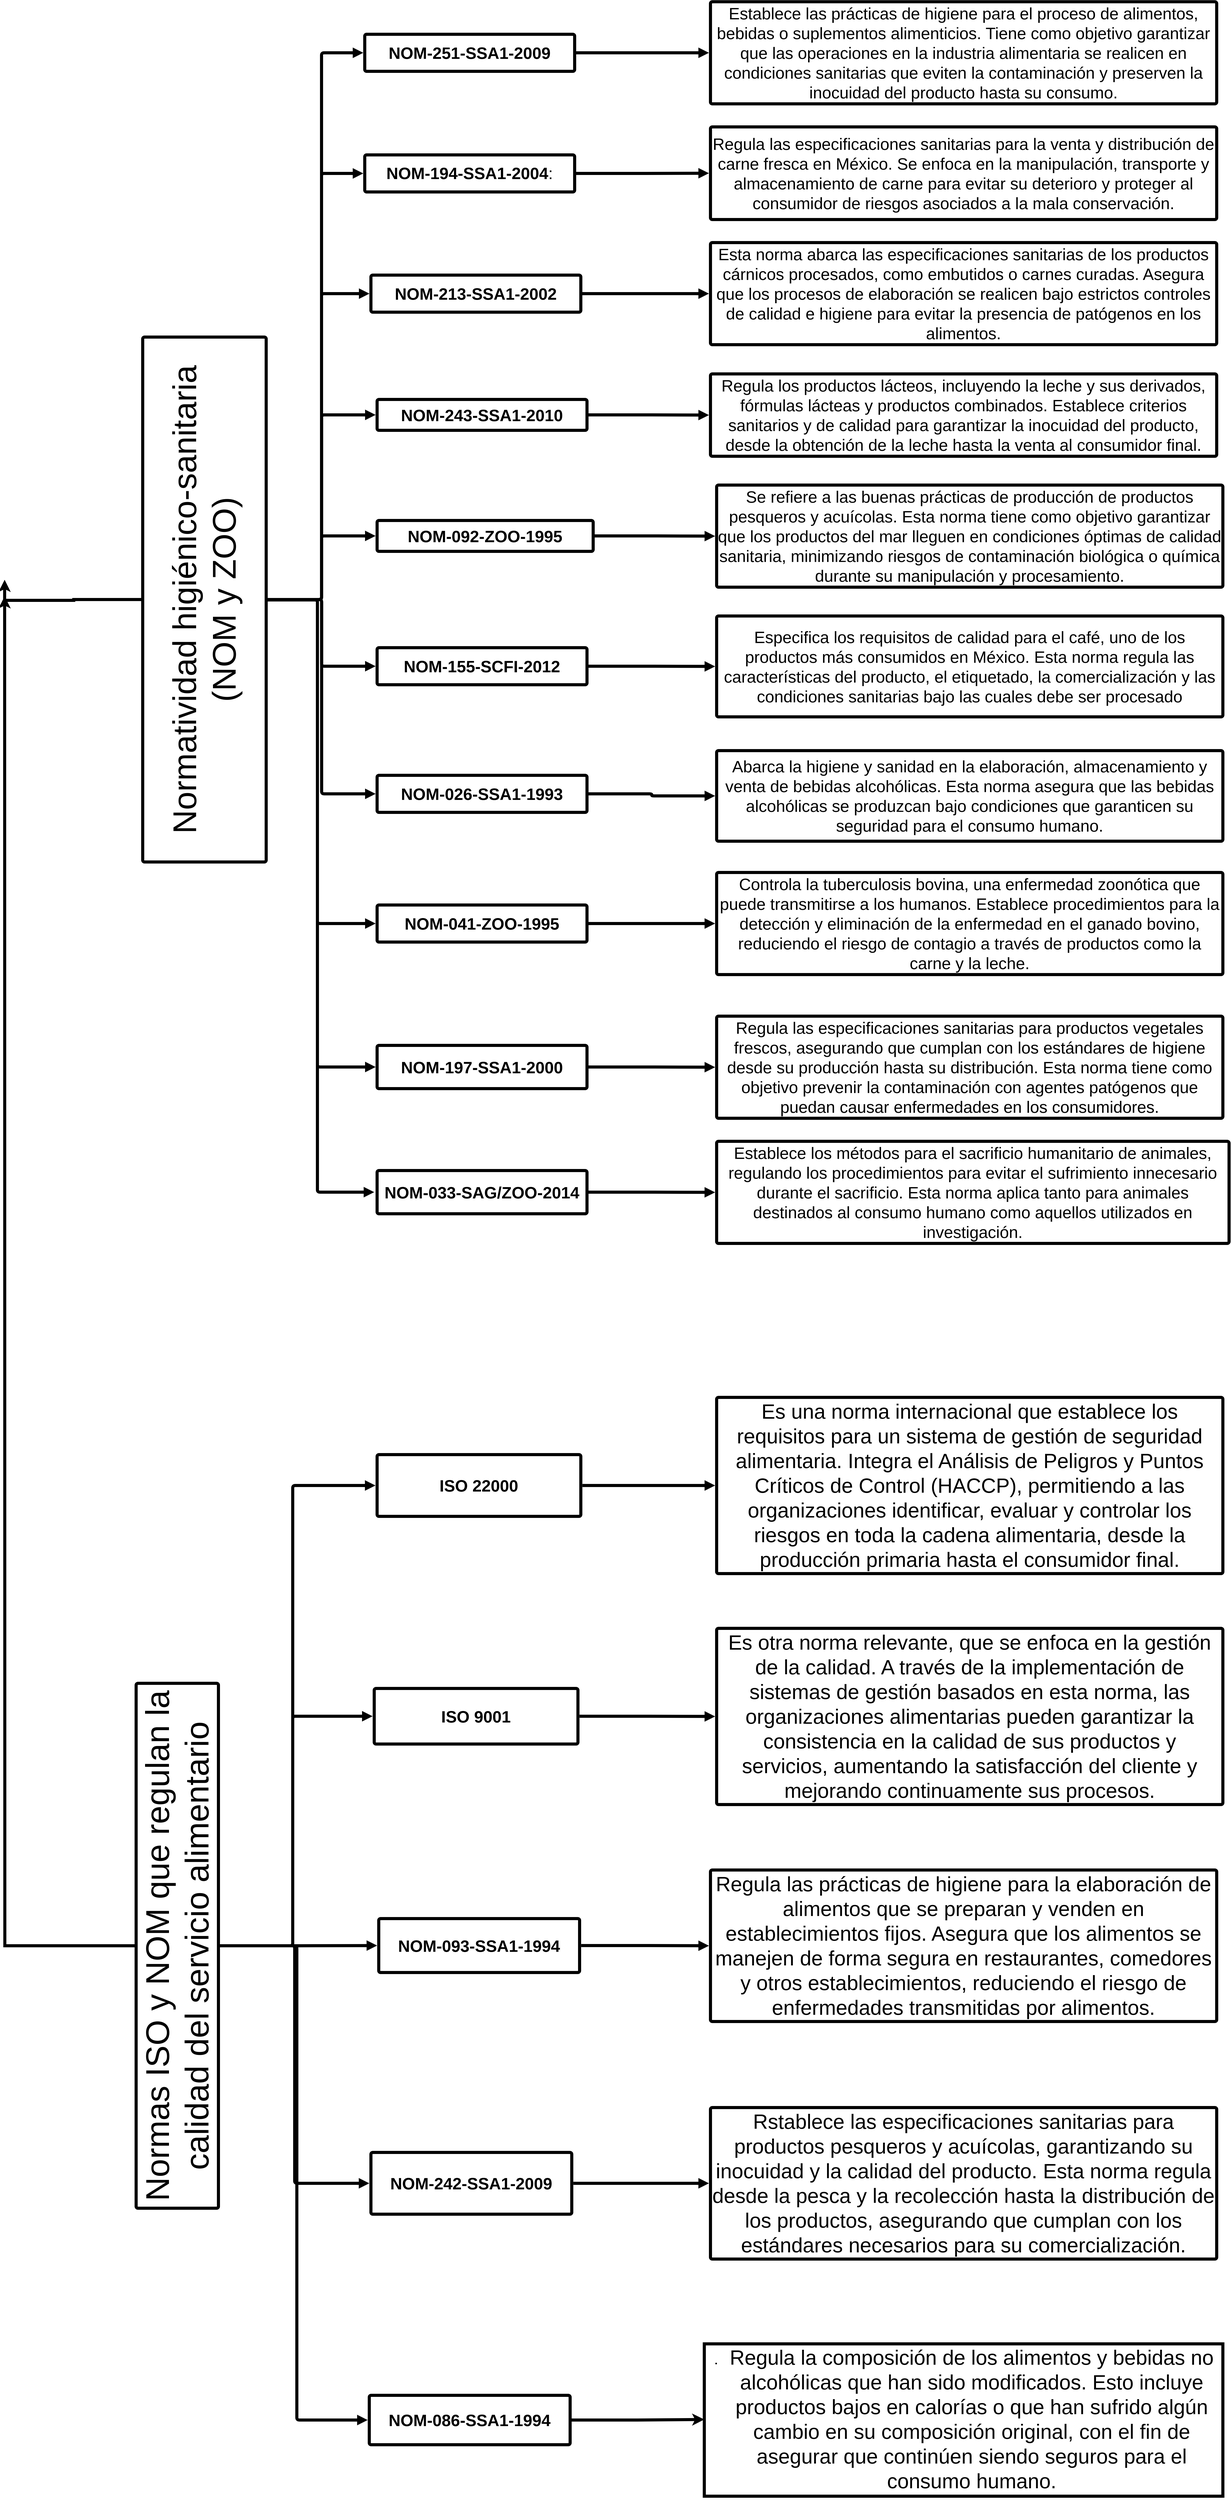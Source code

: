 <mxfile version="24.7.14">
  <diagram name="Página-1" id="wi93TWofoXHKmeczXbfn">
    <mxGraphModel dx="16707" dy="13558" grid="1" gridSize="10" guides="0" tooltips="1" connect="1" arrows="1" fold="1" page="1" pageScale="1" pageWidth="827" pageHeight="1169" math="0" shadow="0">
      <root>
        <mxCell id="0" />
        <mxCell id="1" parent="0" />
        <mxCell id="z5myA5tTupxB4D_isTEv-64" value="&lt;div&gt;&lt;br&gt;&lt;/div&gt;&lt;div&gt;&lt;br&gt;&lt;/div&gt;&lt;div&gt;&lt;br&gt;&lt;/div&gt;&lt;div&gt;&lt;br&gt;&lt;/div&gt;&lt;div&gt;&lt;br&gt;&lt;/div&gt;&lt;div&gt;&lt;br&gt;&lt;/div&gt;&lt;div&gt;&lt;br&gt;&lt;/div&gt;&lt;div&gt;&lt;br&gt;&lt;/div&gt;&lt;div&gt;&lt;br&gt;&lt;/div&gt;&lt;div&gt;&lt;br&gt;&lt;/div&gt;&lt;div&gt;&lt;br&gt;&lt;/div&gt;&lt;div&gt;&lt;br&gt;&lt;/div&gt;&lt;div&gt;&lt;br&gt;&lt;/div&gt;&lt;div&gt;&lt;br&gt;&lt;/div&gt;&lt;div&gt;&lt;br&gt;&lt;/div&gt;&lt;div&gt;&lt;br&gt;&lt;/div&gt;&lt;div&gt;&lt;br&gt;&lt;/div&gt;&lt;div&gt;&lt;br&gt;&lt;/div&gt;&lt;div&gt;&lt;br&gt;&lt;/div&gt;" style="edgeStyle=orthogonalEdgeStyle;rounded=0;orthogonalLoop=1;jettySize=auto;html=1;exitX=0.5;exitY=0;exitDx=0;exitDy=0;strokeWidth=7.4;" edge="1" parent="1" source="z5myA5tTupxB4D_isTEv-1">
          <mxGeometry relative="1" as="geometry">
            <mxPoint x="-20.0" y="-660.0" as="targetPoint" />
            <Array as="points">
              <mxPoint x="148" y="-652" />
              <mxPoint x="-20" y="-650" />
            </Array>
          </mxGeometry>
        </mxCell>
        <mxCell id="z5myA5tTupxB4D_isTEv-1" value="Normatividad higiénico-sanitaria (NOM y ZOO)" style="html=1;overflow=block;blockSpacing=1;whiteSpace=wrap;fontSize=80;spacing=3.8;rounded=1;absoluteArcSize=1;arcSize=9;rotation=-90;strokeWidth=7.5;lucidId=8rX~N9ndeHc0;" vertex="1" parent="1">
          <mxGeometry x="-172" y="-802" width="1275" height="300" as="geometry" />
        </mxCell>
        <mxCell id="z5myA5tTupxB4D_isTEv-2" value="" style="html=1;jettySize=18;whiteSpace=wrap;fontSize=13;strokeWidth=7.5;rounded=1;arcSize=12;edgeStyle=orthogonalEdgeStyle;startArrow=none;endArrow=block;endFill=1;exitX=0.5;exitY=1.012;exitPerimeter=0;entryX=-0.007;entryY=0.5;entryPerimeter=0;lucidId=0tX~9Q6tunJN;" edge="1" parent="1" source="z5myA5tTupxB4D_isTEv-1" target="z5myA5tTupxB4D_isTEv-3">
          <mxGeometry width="100" height="100" relative="1" as="geometry">
            <Array as="points">
              <mxPoint x="750" y="-652" />
              <mxPoint x="750" y="-1980" />
            </Array>
          </mxGeometry>
        </mxCell>
        <mxCell id="z5myA5tTupxB4D_isTEv-3" value="NOM-251-SSA1-2009" style="html=1;overflow=block;blockSpacing=1;whiteSpace=wrap;fontSize=40;fontStyle=1;spacing=3.8;rounded=1;absoluteArcSize=1;arcSize=9;strokeWidth=7.5;lucidId=2tX~7C~06OYy;" vertex="1" parent="1">
          <mxGeometry x="855" y="-2025" width="510" height="90" as="geometry" />
        </mxCell>
        <mxCell id="z5myA5tTupxB4D_isTEv-4" value="" style="html=1;jettySize=18;whiteSpace=wrap;fontSize=13;strokeOpacity=100;strokeWidth=7.5;rounded=1;arcSize=12;edgeStyle=orthogonalEdgeStyle;startArrow=none;endArrow=block;endFill=1;exitX=1.007;exitY=0.5;exitPerimeter=0;entryX=-0.003;entryY=0.5;entryPerimeter=0;lucidId=ouX~XE6uXcI0;" edge="1" parent="1" source="z5myA5tTupxB4D_isTEv-3" target="z5myA5tTupxB4D_isTEv-5">
          <mxGeometry width="100" height="100" relative="1" as="geometry">
            <Array as="points" />
          </mxGeometry>
        </mxCell>
        <mxCell id="z5myA5tTupxB4D_isTEv-5" value="Establece las prácticas de higiene para el proceso de alimentos, bebidas o suplementos alimenticios. Tiene como objetivo garantizar que las operaciones en la industria alimentaria se realicen en condiciones sanitarias que eviten la contaminación y preserven la inocuidad del producto hasta su consumo." style="html=1;overflow=block;blockSpacing=1;whiteSpace=wrap;fontSize=40;spacing=3.8;rounded=1;absoluteArcSize=1;arcSize=9;strokeWidth=7.5;lucidId=ouX~dGZ25Ed-;" vertex="1" parent="1">
          <mxGeometry x="1695" y="-2104" width="1230" height="248" as="geometry" />
        </mxCell>
        <mxCell id="z5myA5tTupxB4D_isTEv-6" value="" style="html=1;jettySize=18;whiteSpace=wrap;fontSize=13;strokeWidth=7.5;rounded=1;arcSize=12;edgeStyle=orthogonalEdgeStyle;startArrow=none;endArrow=block;endFill=1;exitX=0.5;exitY=1.012;exitPerimeter=0;entryX=-0.007;entryY=0.5;entryPerimeter=0;lucidId=UuX~RVuSKAkE;" edge="1" parent="1" source="z5myA5tTupxB4D_isTEv-1" target="z5myA5tTupxB4D_isTEv-7">
          <mxGeometry width="100" height="100" relative="1" as="geometry">
            <Array as="points">
              <mxPoint x="750" y="-652" />
              <mxPoint x="750" y="-1687" />
            </Array>
          </mxGeometry>
        </mxCell>
        <mxCell id="z5myA5tTupxB4D_isTEv-7" value="&lt;div style=&quot;display: flex; justify-content: center; text-align: center; align-items: baseline; font-size: 0; line-height: 1.25;margin-top: -2px;&quot;&gt;&lt;span&gt;&lt;span style=&quot;font-size:40px;font-weight: bold;&quot;&gt;NOM-194-SSA1-2004&lt;/span&gt;&lt;span style=&quot;font-size:40px;&quot;&gt;:&lt;/span&gt;&lt;/span&gt;&lt;/div&gt;" style="html=1;overflow=block;blockSpacing=1;whiteSpace=wrap;fontSize=13;spacing=3.8;rounded=1;absoluteArcSize=1;arcSize=9;strokeWidth=7.5;lucidId=VuX~gV8chLQU;" vertex="1" parent="1">
          <mxGeometry x="855" y="-1732" width="510" height="90" as="geometry" />
        </mxCell>
        <mxCell id="z5myA5tTupxB4D_isTEv-8" value="" style="html=1;jettySize=18;whiteSpace=wrap;fontSize=13;strokeOpacity=100;strokeWidth=7.5;rounded=1;arcSize=12;edgeStyle=orthogonalEdgeStyle;startArrow=none;endArrow=block;endFill=1;exitX=1.007;exitY=0.5;exitPerimeter=0;entryX=-0.003;entryY=0.5;entryPerimeter=0;lucidId=ivX~xbb.UNW5;" edge="1" parent="1" source="z5myA5tTupxB4D_isTEv-7" target="z5myA5tTupxB4D_isTEv-9">
          <mxGeometry width="100" height="100" relative="1" as="geometry">
            <Array as="points" />
          </mxGeometry>
        </mxCell>
        <mxCell id="z5myA5tTupxB4D_isTEv-9" value="Regula las especificaciones sanitarias para la venta y distribución de carne fresca en México. Se enfoca en la manipulación, transporte y almacenamiento de carne para evitar su deterioro y proteger al consumidor de riesgos asociados a la mala conservación." style="html=1;overflow=block;blockSpacing=1;whiteSpace=wrap;fontSize=40;spacing=3.8;rounded=1;absoluteArcSize=1;arcSize=9;strokeWidth=7.5;lucidId=ivX~ub_NVhAE;" vertex="1" parent="1">
          <mxGeometry x="1695" y="-1800" width="1230" height="225" as="geometry" />
        </mxCell>
        <mxCell id="z5myA5tTupxB4D_isTEv-10" value="" style="html=1;jettySize=18;whiteSpace=wrap;fontSize=13;strokeWidth=7.5;rounded=1;arcSize=12;edgeStyle=orthogonalEdgeStyle;startArrow=none;endArrow=block;endFill=1;exitX=0.5;exitY=1.012;exitPerimeter=0;entryX=-0.007;entryY=0.5;entryPerimeter=0;lucidId=SvX~3WRaAcvf;" edge="1" parent="1" source="z5myA5tTupxB4D_isTEv-1" target="z5myA5tTupxB4D_isTEv-11">
          <mxGeometry width="100" height="100" relative="1" as="geometry">
            <Array as="points">
              <mxPoint x="750" y="-652" />
              <mxPoint x="750" y="-1395" />
            </Array>
          </mxGeometry>
        </mxCell>
        <mxCell id="z5myA5tTupxB4D_isTEv-11" value="NOM-213-SSA1-2002" style="html=1;overflow=block;blockSpacing=1;whiteSpace=wrap;fontSize=40;fontStyle=1;spacing=3.8;rounded=1;absoluteArcSize=1;arcSize=9;strokeWidth=7.5;lucidId=TvX~sko6GpoS;" vertex="1" parent="1">
          <mxGeometry x="870" y="-1440" width="510" height="90" as="geometry" />
        </mxCell>
        <mxCell id="z5myA5tTupxB4D_isTEv-12" value="" style="html=1;jettySize=18;whiteSpace=wrap;fontSize=13;strokeOpacity=100;strokeWidth=7.5;rounded=1;arcSize=12;edgeStyle=orthogonalEdgeStyle;startArrow=none;endArrow=block;endFill=1;exitX=1.007;exitY=0.5;exitPerimeter=0;entryX=-0.003;entryY=0.5;entryPerimeter=0;lucidId=iwX~xKmQSF5w;" edge="1" parent="1" source="z5myA5tTupxB4D_isTEv-11" target="z5myA5tTupxB4D_isTEv-13">
          <mxGeometry width="100" height="100" relative="1" as="geometry">
            <Array as="points" />
          </mxGeometry>
        </mxCell>
        <mxCell id="z5myA5tTupxB4D_isTEv-13" value="Esta norma abarca las especificaciones sanitarias de los productos cárnicos procesados, como embutidos o carnes curadas. Asegura que los procesos de elaboración se realicen bajo estrictos controles de calidad e higiene para evitar la presencia de patógenos en los alimentos." style="html=1;overflow=block;blockSpacing=1;whiteSpace=wrap;fontSize=40;spacing=3.8;rounded=1;absoluteArcSize=1;arcSize=9;strokeWidth=7.5;lucidId=iwX~65e6WYdY;" vertex="1" parent="1">
          <mxGeometry x="1695" y="-1519" width="1230" height="248" as="geometry" />
        </mxCell>
        <mxCell id="z5myA5tTupxB4D_isTEv-14" value="" style="html=1;jettySize=18;whiteSpace=wrap;fontSize=13;strokeWidth=7.5;rounded=1;arcSize=12;edgeStyle=orthogonalEdgeStyle;startArrow=none;endArrow=block;endFill=1;exitX=0.5;exitY=1.012;exitPerimeter=0;entryX=-0.007;entryY=0.5;entryPerimeter=0;lucidId=BwX~-UeF5DgA;" edge="1" parent="1" source="z5myA5tTupxB4D_isTEv-1" target="z5myA5tTupxB4D_isTEv-15">
          <mxGeometry width="100" height="100" relative="1" as="geometry">
            <Array as="points" />
          </mxGeometry>
        </mxCell>
        <mxCell id="z5myA5tTupxB4D_isTEv-15" value="NOM-243-SSA1-2010" style="html=1;overflow=block;blockSpacing=1;whiteSpace=wrap;fontSize=40;fontStyle=1;align=center;spacing=3.8;rounded=1;absoluteArcSize=1;arcSize=9;strokeWidth=7.5;lucidId=EwX~zp.9oZhL;" vertex="1" parent="1">
          <mxGeometry x="885" y="-1138" width="510" height="75" as="geometry" />
        </mxCell>
        <mxCell id="z5myA5tTupxB4D_isTEv-16" value="" style="html=1;jettySize=18;whiteSpace=wrap;fontSize=13;strokeOpacity=100;strokeWidth=7.5;rounded=1;arcSize=12;edgeStyle=orthogonalEdgeStyle;startArrow=none;endArrow=block;endFill=1;exitX=1.007;exitY=0.5;exitPerimeter=0;entryX=-0.003;entryY=0.5;entryPerimeter=0;lucidId=lxX~xWldxEc.;" edge="1" parent="1" source="z5myA5tTupxB4D_isTEv-15" target="z5myA5tTupxB4D_isTEv-17">
          <mxGeometry width="100" height="100" relative="1" as="geometry">
            <Array as="points" />
          </mxGeometry>
        </mxCell>
        <mxCell id="z5myA5tTupxB4D_isTEv-17" value="Regula los productos lácteos, incluyendo la leche y sus derivados, fórmulas lácteas y productos combinados. Establece criterios sanitarios y de calidad para garantizar la inocuidad del producto, desde la obtención de la leche hasta la venta al consumidor final." style="html=1;overflow=block;blockSpacing=1;whiteSpace=wrap;fontSize=40;spacing=3.8;rounded=1;absoluteArcSize=1;arcSize=9;strokeWidth=7.5;lucidId=lxX~QSXNVyUz;" vertex="1" parent="1">
          <mxGeometry x="1695" y="-1200" width="1230" height="200" as="geometry" />
        </mxCell>
        <mxCell id="z5myA5tTupxB4D_isTEv-18" value="" style="html=1;jettySize=18;whiteSpace=wrap;fontSize=13;strokeWidth=7.5;rounded=1;arcSize=12;edgeStyle=orthogonalEdgeStyle;startArrow=none;endArrow=block;endFill=1;exitX=0.5;exitY=1.012;exitPerimeter=0;entryX=-0.007;entryY=0.5;entryPerimeter=0;lucidId=NxX~uy~UXtVE;" edge="1" parent="1" source="z5myA5tTupxB4D_isTEv-1" target="z5myA5tTupxB4D_isTEv-19">
          <mxGeometry width="100" height="100" relative="1" as="geometry">
            <Array as="points">
              <mxPoint x="750" y="-652" />
              <mxPoint x="750" y="-806" />
            </Array>
          </mxGeometry>
        </mxCell>
        <mxCell id="z5myA5tTupxB4D_isTEv-19" value="NOM-092-ZOO-1995" style="html=1;overflow=block;blockSpacing=1;whiteSpace=wrap;fontSize=40;fontStyle=1;spacing=3.8;rounded=1;absoluteArcSize=1;arcSize=9;strokeWidth=7.5;lucidId=OxX~YIol1tgm;" vertex="1" parent="1">
          <mxGeometry x="885" y="-844" width="525" height="75" as="geometry" />
        </mxCell>
        <mxCell id="z5myA5tTupxB4D_isTEv-20" value="" style="html=1;jettySize=18;whiteSpace=wrap;fontSize=13;strokeOpacity=100;strokeWidth=7.5;rounded=1;arcSize=12;edgeStyle=orthogonalEdgeStyle;startArrow=none;endArrow=block;endFill=1;exitX=1.007;exitY=0.5;exitPerimeter=0;entryX=-0.003;entryY=0.5;entryPerimeter=0;lucidId=wCX~l30z2ykQ;" edge="1" parent="1" source="z5myA5tTupxB4D_isTEv-19" target="z5myA5tTupxB4D_isTEv-21">
          <mxGeometry width="100" height="100" relative="1" as="geometry">
            <Array as="points" />
          </mxGeometry>
        </mxCell>
        <mxCell id="z5myA5tTupxB4D_isTEv-21" value="Se refiere a las buenas prácticas de producción de productos pesqueros y acuícolas. Esta norma tiene como objetivo garantizar que los productos del mar lleguen en condiciones óptimas de calidad sanitaria, minimizando riesgos de contaminación biológica o química durante su manipulación y procesamiento." style="html=1;overflow=block;blockSpacing=1;whiteSpace=wrap;fontSize=40;spacing=3.8;rounded=1;absoluteArcSize=1;arcSize=9;strokeWidth=7.5;lucidId=wCX~CX-C5F-p;" vertex="1" parent="1">
          <mxGeometry x="1710" y="-930" width="1230" height="248" as="geometry" />
        </mxCell>
        <mxCell id="z5myA5tTupxB4D_isTEv-22" value="" style="html=1;jettySize=18;whiteSpace=wrap;fontSize=13;strokeWidth=7.5;rounded=1;arcSize=12;edgeStyle=orthogonalEdgeStyle;startArrow=none;endArrow=block;endFill=1;exitX=0.5;exitY=1.012;exitPerimeter=0;entryX=-0.007;entryY=0.5;entryPerimeter=0;lucidId=GDX~DeGpPaV4;" edge="1" parent="1" source="z5myA5tTupxB4D_isTEv-1" target="z5myA5tTupxB4D_isTEv-23">
          <mxGeometry width="100" height="100" relative="1" as="geometry">
            <Array as="points" />
          </mxGeometry>
        </mxCell>
        <mxCell id="z5myA5tTupxB4D_isTEv-23" value="NOM-155-SCFI-2012" style="html=1;overflow=block;blockSpacing=1;whiteSpace=wrap;fontSize=40;fontStyle=1;align=center;spacing=3.8;rounded=1;absoluteArcSize=1;arcSize=9;strokeWidth=7.5;lucidId=GDX~nSos.0bu;" vertex="1" parent="1">
          <mxGeometry x="885" y="-535" width="510" height="90" as="geometry" />
        </mxCell>
        <mxCell id="z5myA5tTupxB4D_isTEv-24" value="" style="html=1;jettySize=18;whiteSpace=wrap;fontSize=13;strokeOpacity=100;strokeWidth=7.5;rounded=1;arcSize=12;edgeStyle=orthogonalEdgeStyle;startArrow=none;endArrow=block;endFill=1;exitX=1.007;exitY=0.5;exitPerimeter=0;entryX=-0.003;entryY=0.5;entryPerimeter=0;lucidId=PDX~3EGtvyLX;" edge="1" parent="1" source="z5myA5tTupxB4D_isTEv-23" target="z5myA5tTupxB4D_isTEv-25">
          <mxGeometry width="100" height="100" relative="1" as="geometry">
            <Array as="points" />
          </mxGeometry>
        </mxCell>
        <mxCell id="z5myA5tTupxB4D_isTEv-25" value="Especifica los requisitos de calidad para el café, uno de los productos más consumidos en México. Esta norma regula las características del producto, el etiquetado, la comercialización y las condiciones sanitarias bajo las cuales debe ser procesado" style="html=1;overflow=block;blockSpacing=1;whiteSpace=wrap;fontSize=40;spacing=3.8;rounded=1;absoluteArcSize=1;arcSize=9;strokeWidth=7.5;lucidId=PDX~UGuxFWwk;" vertex="1" parent="1">
          <mxGeometry x="1710" y="-612" width="1230" height="245" as="geometry" />
        </mxCell>
        <mxCell id="z5myA5tTupxB4D_isTEv-26" value="" style="html=1;jettySize=18;whiteSpace=wrap;fontSize=13;strokeWidth=7.5;rounded=1;arcSize=12;edgeStyle=orthogonalEdgeStyle;startArrow=none;endArrow=block;endFill=1;exitX=0.5;exitY=1.012;exitPerimeter=0;entryX=-0.007;entryY=0.5;entryPerimeter=0;lucidId=TJX~j.AE9Ljv;" edge="1" parent="1" source="z5myA5tTupxB4D_isTEv-1" target="z5myA5tTupxB4D_isTEv-27">
          <mxGeometry width="100" height="100" relative="1" as="geometry">
            <Array as="points" />
          </mxGeometry>
        </mxCell>
        <mxCell id="z5myA5tTupxB4D_isTEv-27" value="NOM-026-SSA1-1993" style="html=1;overflow=block;blockSpacing=1;whiteSpace=wrap;fontSize=40;fontStyle=1;align=center;spacing=3.8;rounded=1;absoluteArcSize=1;arcSize=9;strokeWidth=7.5;lucidId=UJX~nvDHD~tM;" vertex="1" parent="1">
          <mxGeometry x="885" y="-225" width="510" height="90" as="geometry" />
        </mxCell>
        <mxCell id="z5myA5tTupxB4D_isTEv-28" value="" style="html=1;jettySize=18;whiteSpace=wrap;fontSize=13;strokeOpacity=100;strokeWidth=7.5;rounded=1;arcSize=12;edgeStyle=orthogonalEdgeStyle;startArrow=none;endArrow=block;endFill=1;exitX=1.007;exitY=0.5;exitPerimeter=0;entryX=-0.003;entryY=0.5;entryPerimeter=0;lucidId=aKX~OL9mJ_jE;" edge="1" parent="1" source="z5myA5tTupxB4D_isTEv-27" target="z5myA5tTupxB4D_isTEv-29">
          <mxGeometry width="100" height="100" relative="1" as="geometry">
            <Array as="points" />
          </mxGeometry>
        </mxCell>
        <mxCell id="z5myA5tTupxB4D_isTEv-29" value="Abarca la higiene y sanidad en la elaboración, almacenamiento y venta de bebidas alcohólicas. Esta norma asegura que las bebidas alcohólicas se produzcan bajo condiciones que garanticen su seguridad para el consumo humano." style="html=1;overflow=block;blockSpacing=1;whiteSpace=wrap;fontSize=40;spacing=3.8;rounded=1;absoluteArcSize=1;arcSize=9;strokeWidth=7.5;lucidId=aKX~nZHwx-yn;" vertex="1" parent="1">
          <mxGeometry x="1710" y="-285" width="1230" height="220" as="geometry" />
        </mxCell>
        <mxCell id="z5myA5tTupxB4D_isTEv-30" value="" style="html=1;jettySize=18;whiteSpace=wrap;fontSize=13;strokeWidth=7.5;rounded=1;arcSize=12;edgeStyle=orthogonalEdgeStyle;startArrow=none;endArrow=block;endFill=1;exitX=0.5;exitY=1.012;exitPerimeter=0;entryX=-0.007;entryY=0.5;entryPerimeter=0;lucidId=KKX~dT2qeqrp;" edge="1" parent="1" source="z5myA5tTupxB4D_isTEv-1" target="z5myA5tTupxB4D_isTEv-31">
          <mxGeometry width="100" height="100" relative="1" as="geometry">
            <Array as="points">
              <mxPoint x="740" y="-652" />
              <mxPoint x="740" y="135" />
            </Array>
          </mxGeometry>
        </mxCell>
        <mxCell id="z5myA5tTupxB4D_isTEv-31" value="NOM-041-ZOO-1995" style="html=1;overflow=block;blockSpacing=1;whiteSpace=wrap;fontSize=40;fontStyle=1;spacing=3.8;rounded=1;absoluteArcSize=1;arcSize=9;strokeWidth=7.5;lucidId=KKX~hlzRd9Tp;" vertex="1" parent="1">
          <mxGeometry x="885" y="90" width="510" height="90" as="geometry" />
        </mxCell>
        <mxCell id="z5myA5tTupxB4D_isTEv-32" value="" style="html=1;jettySize=18;whiteSpace=wrap;fontSize=13;strokeOpacity=100;strokeWidth=7.5;rounded=1;arcSize=12;edgeStyle=orthogonalEdgeStyle;startArrow=none;endArrow=block;endFill=1;exitX=1.007;exitY=0.5;exitPerimeter=0;entryX=-0.003;entryY=0.5;entryPerimeter=0;lucidId=5KX~PNTEozA2;" edge="1" parent="1" source="z5myA5tTupxB4D_isTEv-31" target="z5myA5tTupxB4D_isTEv-33">
          <mxGeometry width="100" height="100" relative="1" as="geometry">
            <Array as="points" />
          </mxGeometry>
        </mxCell>
        <mxCell id="z5myA5tTupxB4D_isTEv-33" value="Controla la tuberculosis bovina, una enfermedad zoonótica que puede transmitirse a los humanos. Establece procedimientos para la detección y eliminación de la enfermedad en el ganado bovino, reduciendo el riesgo de contagio a través de productos como la carne y la leche." style="html=1;overflow=block;blockSpacing=1;whiteSpace=wrap;fontSize=40;spacing=3.8;rounded=1;absoluteArcSize=1;arcSize=9;strokeWidth=7.5;lucidId=5KX~k6eckZgR;" vertex="1" parent="1">
          <mxGeometry x="1710" y="11" width="1230" height="248" as="geometry" />
        </mxCell>
        <mxCell id="z5myA5tTupxB4D_isTEv-34" value="" style="html=1;jettySize=18;whiteSpace=wrap;fontSize=13;strokeWidth=7.5;rounded=1;arcSize=12;edgeStyle=orthogonalEdgeStyle;startArrow=none;endArrow=block;endFill=1;exitX=0.5;exitY=1.012;exitPerimeter=0;entryX=-0.007;entryY=0.5;entryPerimeter=0;lucidId=QOX~GQrfG4bd;" edge="1" parent="1" source="z5myA5tTupxB4D_isTEv-1" target="z5myA5tTupxB4D_isTEv-35">
          <mxGeometry width="100" height="100" relative="1" as="geometry">
            <Array as="points">
              <mxPoint x="740" y="-652" />
              <mxPoint x="740" y="484" />
            </Array>
          </mxGeometry>
        </mxCell>
        <mxCell id="z5myA5tTupxB4D_isTEv-35" value="NOM-197-SSA1-2000" style="html=1;overflow=block;blockSpacing=1;whiteSpace=wrap;fontSize=40;fontStyle=1;spacing=3.8;rounded=1;absoluteArcSize=1;arcSize=9;strokeWidth=7.5;lucidId=SOX~Gubfq6fQ;" vertex="1" parent="1">
          <mxGeometry x="885" y="431" width="510" height="105" as="geometry" />
        </mxCell>
        <mxCell id="z5myA5tTupxB4D_isTEv-36" value="" style="html=1;jettySize=18;whiteSpace=wrap;fontSize=13;strokeOpacity=100;strokeWidth=7.5;rounded=1;arcSize=12;edgeStyle=orthogonalEdgeStyle;startArrow=none;endArrow=block;endFill=1;exitX=1.007;exitY=0.5;exitPerimeter=0;entryX=-0.003;entryY=0.5;entryPerimeter=0;lucidId=cPX~ig_i0VA8;" edge="1" parent="1" source="z5myA5tTupxB4D_isTEv-35" target="z5myA5tTupxB4D_isTEv-37">
          <mxGeometry width="100" height="100" relative="1" as="geometry">
            <Array as="points" />
          </mxGeometry>
        </mxCell>
        <mxCell id="z5myA5tTupxB4D_isTEv-37" value="Regula las especificaciones sanitarias para productos vegetales frescos, asegurando que cumplan con los estándares de higiene desde su producción hasta su distribución. Esta norma tiene como objetivo prevenir la contaminación con agentes patógenos que puedan causar enfermedades en los consumidores." style="html=1;overflow=block;blockSpacing=1;whiteSpace=wrap;fontSize=40;spacing=3.8;rounded=1;absoluteArcSize=1;arcSize=9;strokeWidth=7.5;lucidId=cPX~YqP~JenH;" vertex="1" parent="1">
          <mxGeometry x="1710" y="360" width="1230" height="248" as="geometry" />
        </mxCell>
        <mxCell id="z5myA5tTupxB4D_isTEv-38" value="" style="html=1;jettySize=18;whiteSpace=wrap;fontSize=13;strokeWidth=7.5;rounded=1;arcSize=12;edgeStyle=orthogonalEdgeStyle;startArrow=none;endArrow=block;endFill=1;exitX=0.5;exitY=1.012;exitPerimeter=0;entryX=-0.007;entryY=0.5;entryPerimeter=0;lucidId=wPX~opnbUd6Z;" edge="1" parent="1">
          <mxGeometry width="100" height="100" relative="1" as="geometry">
            <Array as="points">
              <mxPoint x="740" y="-651" />
              <mxPoint x="740" y="787" />
            </Array>
            <mxPoint x="615.67" y="-652" as="sourcePoint" />
            <mxPoint x="878.0" y="787.5" as="targetPoint" />
          </mxGeometry>
        </mxCell>
        <mxCell id="z5myA5tTupxB4D_isTEv-39" value="NOM-033-SAG/ZOO-2014" style="html=1;overflow=block;blockSpacing=1;whiteSpace=wrap;fontSize=40;fontStyle=1;spacing=3.8;rounded=1;absoluteArcSize=1;arcSize=9;strokeWidth=7.5;lucidId=yPX~7WN5DNAU;" vertex="1" parent="1">
          <mxGeometry x="885" y="735" width="510" height="105" as="geometry" />
        </mxCell>
        <mxCell id="z5myA5tTupxB4D_isTEv-40" value="" style="html=1;jettySize=18;whiteSpace=wrap;fontSize=13;strokeOpacity=100;strokeWidth=7.5;rounded=1;arcSize=12;edgeStyle=orthogonalEdgeStyle;startArrow=none;endArrow=block;endFill=1;exitX=1.007;exitY=0.5;exitPerimeter=0;entryX=-0.003;entryY=0.5;entryPerimeter=0;lucidId=VPX~TTssxm98;" edge="1" parent="1" source="z5myA5tTupxB4D_isTEv-39" target="z5myA5tTupxB4D_isTEv-41">
          <mxGeometry width="100" height="100" relative="1" as="geometry">
            <Array as="points" />
          </mxGeometry>
        </mxCell>
        <mxCell id="z5myA5tTupxB4D_isTEv-41" value="Establece los métodos para el sacrificio humanitario de animales, regulando los procedimientos para evitar el sufrimiento innecesario durante el sacrificio. Esta norma aplica tanto para animales destinados al consumo humano como aquellos utilizados en investigación." style="html=1;overflow=block;blockSpacing=1;whiteSpace=wrap;fontSize=40;spacing=3.8;rounded=1;absoluteArcSize=1;arcSize=9;strokeWidth=7.5;lucidId=VPX~Nb0GLapY;" vertex="1" parent="1">
          <mxGeometry x="1710" y="664" width="1245" height="248" as="geometry" />
        </mxCell>
        <mxCell id="z5myA5tTupxB4D_isTEv-63" value="&lt;div&gt;&lt;br&gt;&lt;/div&gt;&lt;div&gt;&lt;br&gt;&lt;/div&gt;&lt;div&gt;&lt;br&gt;&lt;/div&gt;&lt;div&gt;&lt;br&gt;&lt;/div&gt;&lt;div&gt;&lt;br&gt;&lt;/div&gt;&lt;div&gt;&lt;br&gt;&lt;/div&gt;&lt;div&gt;&lt;br&gt;&lt;/div&gt;&lt;div&gt;&lt;br&gt;&lt;/div&gt;&lt;div&gt;&lt;br&gt;&lt;/div&gt;&lt;div&gt;&lt;br&gt;&lt;/div&gt;&lt;div&gt;&lt;br&gt;&lt;/div&gt;&lt;div&gt;&lt;br&gt;&lt;/div&gt;&lt;div&gt;&lt;br&gt;&lt;/div&gt;&lt;div&gt;&lt;br&gt;&lt;/div&gt;&lt;div&gt;&lt;br&gt;&lt;/div&gt;&lt;div&gt;&lt;br&gt;&lt;/div&gt;&lt;div&gt;&lt;br&gt;&lt;/div&gt;&lt;div&gt;&lt;br&gt;&lt;/div&gt;&lt;div&gt;&lt;br&gt;&lt;/div&gt;&lt;div&gt;&lt;br&gt;&lt;/div&gt;&lt;div&gt;&lt;br&gt;&lt;/div&gt;&lt;div&gt;&lt;br&gt;&lt;/div&gt;&lt;div&gt;&lt;br&gt;&lt;/div&gt;&lt;div&gt;&lt;br&gt;&lt;/div&gt;&lt;div&gt;&lt;br&gt;&lt;/div&gt;&lt;div&gt;&lt;br&gt;&lt;/div&gt;&lt;div&gt;&lt;br&gt;&lt;/div&gt;&lt;div&gt;&lt;br&gt;&lt;/div&gt;&lt;div&gt;&lt;br&gt;&lt;/div&gt;&lt;div&gt;&lt;br&gt;&lt;/div&gt;&lt;div&gt;&lt;br&gt;&lt;/div&gt;&lt;div&gt;&lt;br&gt;&lt;/div&gt;&lt;div&gt;&lt;br&gt;&lt;/div&gt;&lt;div&gt;&lt;br&gt;&lt;/div&gt;&lt;div&gt;&lt;br&gt;&lt;/div&gt;" style="edgeStyle=orthogonalEdgeStyle;rounded=0;orthogonalLoop=1;jettySize=auto;html=1;exitX=0.5;exitY=0;exitDx=0;exitDy=0;strokeWidth=7.4;" edge="1" parent="1" source="z5myA5tTupxB4D_isTEv-42">
          <mxGeometry relative="1" as="geometry">
            <mxPoint x="-20" y="-700" as="targetPoint" />
          </mxGeometry>
        </mxCell>
        <mxCell id="z5myA5tTupxB4D_isTEv-42" value="Normas ISO y NOM que regulan la calidad del servicio alimentario" style="html=1;overflow=block;blockSpacing=1;whiteSpace=wrap;fontSize=80;spacing=3.8;rounded=1;absoluteArcSize=1;arcSize=9;rotation=-90;strokeWidth=7.5;lucidId=SQX~GAZLHqkx;" vertex="1" parent="1">
          <mxGeometry x="-238" y="2518" width="1275" height="200" as="geometry" />
        </mxCell>
        <mxCell id="z5myA5tTupxB4D_isTEv-43" value="" style="html=1;jettySize=18;whiteSpace=wrap;fontSize=13;strokeWidth=7.5;rounded=1;arcSize=12;edgeStyle=orthogonalEdgeStyle;startArrow=none;endArrow=block;endFill=1;exitX=0.5;exitY=1.019;exitPerimeter=0;entryX=-0.008;entryY=0.5;entryPerimeter=0;lucidId=uRX~.31hQxvK;" edge="1" parent="1" source="z5myA5tTupxB4D_isTEv-42" target="z5myA5tTupxB4D_isTEv-44">
          <mxGeometry width="100" height="100" relative="1" as="geometry">
            <Array as="points">
              <mxPoint x="680" y="2618" />
              <mxPoint x="680" y="1500" />
            </Array>
          </mxGeometry>
        </mxCell>
        <mxCell id="z5myA5tTupxB4D_isTEv-44" value="ISO 22000" style="html=1;overflow=block;blockSpacing=1;whiteSpace=wrap;fontSize=40;fontStyle=1;spacing=3.8;rounded=1;absoluteArcSize=1;arcSize=9;strokeWidth=7.5;lucidId=vRX~m-NH9wH7;" vertex="1" parent="1">
          <mxGeometry x="885" y="1425" width="495" height="150" as="geometry" />
        </mxCell>
        <mxCell id="z5myA5tTupxB4D_isTEv-45" value="" style="html=1;jettySize=18;whiteSpace=wrap;fontSize=13;strokeOpacity=100;strokeWidth=7.5;rounded=1;arcSize=12;edgeStyle=orthogonalEdgeStyle;startArrow=none;endArrow=block;endFill=1;exitX=1.008;exitY=0.5;exitPerimeter=0;entryX=-0.003;entryY=0.5;entryPerimeter=0;lucidId=xSX~PPlpwaI-;" edge="1" parent="1" source="z5myA5tTupxB4D_isTEv-44" target="z5myA5tTupxB4D_isTEv-46">
          <mxGeometry width="100" height="100" relative="1" as="geometry">
            <Array as="points" />
          </mxGeometry>
        </mxCell>
        <mxCell id="z5myA5tTupxB4D_isTEv-46" value="Es una norma internacional que establece los requisitos para un sistema de gestión de seguridad alimentaria. Integra el Análisis de Peligros y Puntos Críticos de Control (HACCP), permitiendo a las organizaciones identificar, evaluar y controlar los riesgos en toda la cadena alimentaria, desde la producción primaria hasta el consumidor final." style="html=1;overflow=block;blockSpacing=1;whiteSpace=wrap;fontSize=50;spacing=3.8;rounded=1;absoluteArcSize=1;arcSize=9;strokeWidth=7.5;lucidId=xSX~a0kVaBHB;" vertex="1" parent="1">
          <mxGeometry x="1710" y="1286" width="1230" height="428" as="geometry" />
        </mxCell>
        <mxCell id="z5myA5tTupxB4D_isTEv-47" value="" style="html=1;jettySize=18;whiteSpace=wrap;fontSize=13;strokeWidth=7.5;rounded=1;arcSize=12;edgeStyle=orthogonalEdgeStyle;startArrow=none;endArrow=block;endFill=1;exitX=0.5;exitY=1.019;exitPerimeter=0;entryX=-0.008;entryY=0.5;entryPerimeter=0;lucidId=6SX~_Vhi6FBj;" edge="1" parent="1" source="z5myA5tTupxB4D_isTEv-42" target="z5myA5tTupxB4D_isTEv-48">
          <mxGeometry width="100" height="100" relative="1" as="geometry">
            <Array as="points">
              <mxPoint x="680" y="2618" />
              <mxPoint x="680" y="2061" />
            </Array>
          </mxGeometry>
        </mxCell>
        <mxCell id="z5myA5tTupxB4D_isTEv-48" value="ISO 9001" style="html=1;overflow=block;blockSpacing=1;whiteSpace=wrap;fontSize=40;fontStyle=1;spacing=3.8;rounded=1;absoluteArcSize=1;arcSize=9;strokeWidth=7.5;lucidId=7SX~fCVq9K3R;" vertex="1" parent="1">
          <mxGeometry x="878" y="1993" width="495" height="135" as="geometry" />
        </mxCell>
        <mxCell id="z5myA5tTupxB4D_isTEv-49" value="" style="html=1;jettySize=18;whiteSpace=wrap;fontSize=13;strokeOpacity=100;strokeWidth=7.5;rounded=1;arcSize=12;edgeStyle=orthogonalEdgeStyle;startArrow=none;endArrow=block;endFill=1;exitX=1.008;exitY=0.5;exitPerimeter=0;entryX=-0.003;entryY=0.5;entryPerimeter=0;lucidId=kTX~SfXOLg8o;" edge="1" parent="1" source="z5myA5tTupxB4D_isTEv-48" target="z5myA5tTupxB4D_isTEv-50">
          <mxGeometry width="100" height="100" relative="1" as="geometry">
            <Array as="points" />
          </mxGeometry>
        </mxCell>
        <mxCell id="z5myA5tTupxB4D_isTEv-50" value="Es otra norma relevante, que se enfoca en la gestión de la calidad. A través de la implementación de sistemas de gestión basados en esta norma, las organizaciones alimentarias pueden garantizar la consistencia en la calidad de sus productos y servicios, aumentando la satisfacción del cliente y mejorando continuamente sus procesos." style="html=1;overflow=block;blockSpacing=1;whiteSpace=wrap;fontSize=50;spacing=3.8;rounded=1;absoluteArcSize=1;arcSize=9;strokeWidth=7.5;lucidId=kTX~gs_tqkfU;" vertex="1" parent="1">
          <mxGeometry x="1710" y="1847" width="1230" height="428" as="geometry" />
        </mxCell>
        <mxCell id="z5myA5tTupxB4D_isTEv-51" value="" style="html=1;jettySize=18;whiteSpace=wrap;fontSize=13;strokeWidth=7.5;rounded=1;arcSize=12;edgeStyle=orthogonalEdgeStyle;startArrow=none;endArrow=block;endFill=1;exitX=0.5;exitY=1.019;exitPerimeter=0;entryX=-0.008;entryY=0.5;entryPerimeter=0;lucidId=nUX~tMuDZb3g;" edge="1" parent="1" source="z5myA5tTupxB4D_isTEv-42" target="z5myA5tTupxB4D_isTEv-52">
          <mxGeometry width="100" height="100" relative="1" as="geometry">
            <Array as="points" />
          </mxGeometry>
        </mxCell>
        <mxCell id="z5myA5tTupxB4D_isTEv-52" value="NOM-093-SSA1-1994" style="html=1;overflow=block;blockSpacing=1;whiteSpace=wrap;fontSize=40;fontStyle=1;align=center;spacing=3.8;rounded=1;absoluteArcSize=1;arcSize=9;strokeWidth=7.5;lucidId=oUX~c_Vaac1K;" vertex="1" parent="1">
          <mxGeometry x="889" y="2552" width="488" height="131" as="geometry" />
        </mxCell>
        <mxCell id="z5myA5tTupxB4D_isTEv-53" value="" style="html=1;jettySize=18;whiteSpace=wrap;fontSize=13;strokeOpacity=100;strokeWidth=7.5;rounded=1;arcSize=12;edgeStyle=orthogonalEdgeStyle;startArrow=none;endArrow=block;endFill=1;exitX=1.008;exitY=0.5;exitPerimeter=0;entryX=-0.003;entryY=0.5;entryPerimeter=0;lucidId=QUX~j7T5ohnG;" edge="1" parent="1" source="z5myA5tTupxB4D_isTEv-52" target="z5myA5tTupxB4D_isTEv-54">
          <mxGeometry width="100" height="100" relative="1" as="geometry">
            <Array as="points" />
          </mxGeometry>
        </mxCell>
        <mxCell id="z5myA5tTupxB4D_isTEv-54" value="Regula las prácticas de higiene para la elaboración de alimentos que se preparan y venden en establecimientos fijos. Asegura que los alimentos se manejen de forma segura en restaurantes, comedores y otros establecimientos, reduciendo el riesgo de enfermedades transmitidas por alimentos." style="html=1;overflow=block;blockSpacing=1;whiteSpace=wrap;fontSize=50;spacing=3.8;rounded=1;absoluteArcSize=1;arcSize=9;strokeWidth=7.5;lucidId=QUX~0RgdJAPe;" vertex="1" parent="1">
          <mxGeometry x="1695" y="2434" width="1230" height="368" as="geometry" />
        </mxCell>
        <mxCell id="z5myA5tTupxB4D_isTEv-55" value="" style="html=1;jettySize=18;whiteSpace=wrap;fontSize=13;strokeWidth=7.5;rounded=1;arcSize=12;edgeStyle=orthogonalEdgeStyle;startArrow=none;endArrow=block;endFill=1;exitX=0.5;exitY=1.019;exitPerimeter=0;entryX=-0.008;entryY=0.5;entryPerimeter=0;lucidId=pVX~D4pKs1x3;" edge="1" parent="1" source="z5myA5tTupxB4D_isTEv-42" target="z5myA5tTupxB4D_isTEv-56">
          <mxGeometry width="100" height="100" relative="1" as="geometry">
            <Array as="points" />
          </mxGeometry>
        </mxCell>
        <mxCell id="z5myA5tTupxB4D_isTEv-56" value="NOM-242-SSA1-2009" style="html=1;overflow=block;blockSpacing=1;whiteSpace=wrap;fontSize=40;fontStyle=1;spacing=3.8;rounded=1;absoluteArcSize=1;arcSize=9;strokeWidth=7.5;lucidId=pVX~d7BtaA1v;" vertex="1" parent="1">
          <mxGeometry x="870" y="3120" width="488" height="150" as="geometry" />
        </mxCell>
        <mxCell id="z5myA5tTupxB4D_isTEv-57" value="" style="html=1;jettySize=18;whiteSpace=wrap;fontSize=13;strokeOpacity=100;strokeWidth=7.5;rounded=1;arcSize=12;edgeStyle=orthogonalEdgeStyle;startArrow=none;endArrow=block;endFill=1;exitX=1.008;exitY=0.5;exitPerimeter=0;entryX=-0.003;entryY=0.5;entryPerimeter=0;lucidId=XVX~JnzphF-W;" edge="1" parent="1" source="z5myA5tTupxB4D_isTEv-56" target="z5myA5tTupxB4D_isTEv-58">
          <mxGeometry width="100" height="100" relative="1" as="geometry">
            <Array as="points" />
          </mxGeometry>
        </mxCell>
        <mxCell id="z5myA5tTupxB4D_isTEv-58" value="Rstablece las especificaciones sanitarias para productos pesqueros y acuícolas, garantizando su inocuidad y la calidad del producto. Esta norma regula desde la pesca y la recolección hasta la distribución de los productos, asegurando que cumplan con los estándares necesarios para su comercialización." style="html=1;overflow=block;blockSpacing=1;whiteSpace=wrap;fontSize=50;spacing=3.8;rounded=1;absoluteArcSize=1;arcSize=9;strokeWidth=7.5;lucidId=XVX~v.2P6wqN;" vertex="1" parent="1">
          <mxGeometry x="1695" y="3011" width="1230" height="368" as="geometry" />
        </mxCell>
        <mxCell id="z5myA5tTupxB4D_isTEv-59" value="" style="html=1;jettySize=18;whiteSpace=wrap;fontSize=13;strokeColor=#000000;strokeWidth=7.5;rounded=1;arcSize=12;edgeStyle=orthogonalEdgeStyle;startArrow=none;endArrow=block;endFill=1;exitX=0.5;exitY=1.019;exitPerimeter=0;entryX=-0.008;entryY=0.5;entryPerimeter=0;lucidId=3XX~JWdmSDzQ;" edge="1" parent="1" source="z5myA5tTupxB4D_isTEv-42" target="z5myA5tTupxB4D_isTEv-60">
          <mxGeometry width="100" height="100" relative="1" as="geometry">
            <Array as="points">
              <mxPoint x="690" y="2618" />
              <mxPoint x="690" y="3770" />
            </Array>
          </mxGeometry>
        </mxCell>
        <mxCell id="z5myA5tTupxB4D_isTEv-61" style="edgeStyle=orthogonalEdgeStyle;rounded=0;orthogonalLoop=1;jettySize=auto;html=1;exitX=1;exitY=0.5;exitDx=0;exitDy=0;strokeWidth=7.4;" edge="1" parent="1" source="z5myA5tTupxB4D_isTEv-60">
          <mxGeometry relative="1" as="geometry">
            <mxPoint x="1680" y="3768.667" as="targetPoint" />
          </mxGeometry>
        </mxCell>
        <mxCell id="z5myA5tTupxB4D_isTEv-60" value="NOM-086-SSA1-1994" style="html=1;overflow=block;blockSpacing=1;whiteSpace=wrap;fontSize=40;fontStyle=1;align=center;spacing=3.8;rounded=1;absoluteArcSize=1;arcSize=9;strokeWidth=7.5;lucidId=4XX~YMSiR.US;" vertex="1" parent="1">
          <mxGeometry x="866" y="3710" width="488" height="120" as="geometry" />
        </mxCell>
        <mxCell id="z5myA5tTupxB4D_isTEv-62" value="&lt;ul&gt;&lt;li&gt;&lt;p&gt;&lt;font style=&quot;font-size: 50px;&quot;&gt;Regula la composición de los alimentos y bebidas no alcohólicas que han sido modificados. Esto incluye productos bajos en calorías o que han sufrido algún cambio en su composición original, con el fin de asegurar que continúen siendo seguros para el consumo humano.&lt;/font&gt;&lt;/p&gt;&lt;/li&gt;&lt;/ul&gt;&lt;h3&gt;&lt;/h3&gt;" style="rounded=0;whiteSpace=wrap;html=1;strokeWidth=7.5;" vertex="1" parent="1">
          <mxGeometry x="1680" y="3585" width="1260" height="370" as="geometry" />
        </mxCell>
      </root>
    </mxGraphModel>
  </diagram>
</mxfile>
